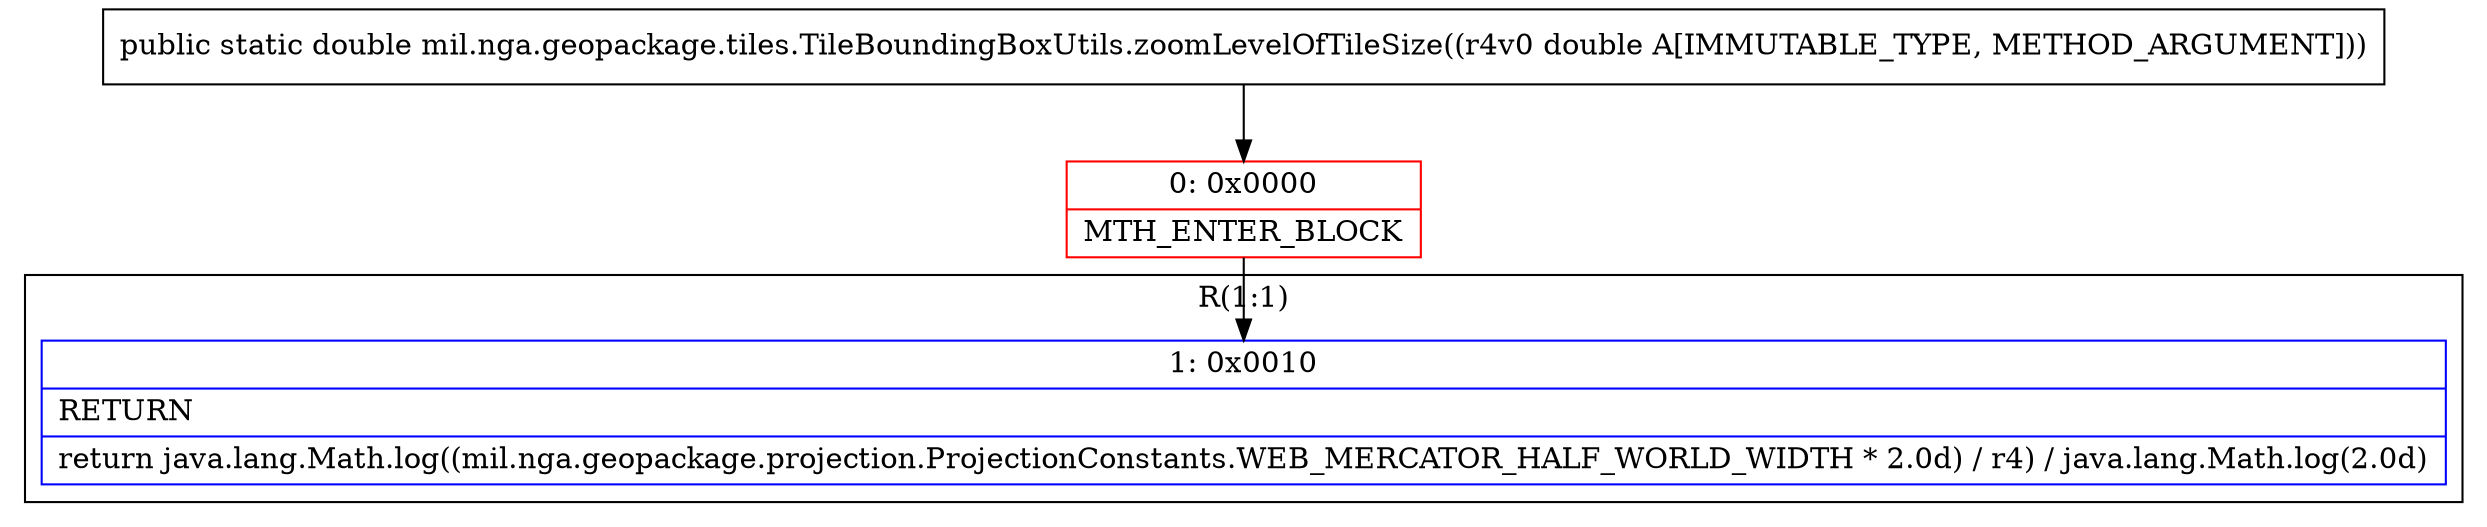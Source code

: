 digraph "CFG formil.nga.geopackage.tiles.TileBoundingBoxUtils.zoomLevelOfTileSize(D)D" {
subgraph cluster_Region_2061178323 {
label = "R(1:1)";
node [shape=record,color=blue];
Node_1 [shape=record,label="{1\:\ 0x0010|RETURN\l|return java.lang.Math.log((mil.nga.geopackage.projection.ProjectionConstants.WEB_MERCATOR_HALF_WORLD_WIDTH * 2.0d) \/ r4) \/ java.lang.Math.log(2.0d)\l}"];
}
Node_0 [shape=record,color=red,label="{0\:\ 0x0000|MTH_ENTER_BLOCK\l}"];
MethodNode[shape=record,label="{public static double mil.nga.geopackage.tiles.TileBoundingBoxUtils.zoomLevelOfTileSize((r4v0 double A[IMMUTABLE_TYPE, METHOD_ARGUMENT])) }"];
MethodNode -> Node_0;
Node_0 -> Node_1;
}


